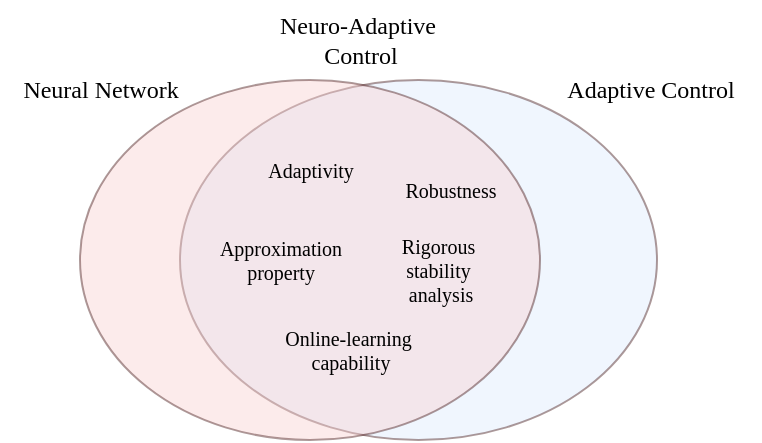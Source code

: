 <mxfile version="27.0.9">
  <diagram name="Page-1" id="c0MG-RBC0vRgcLwglr-d">
    <mxGraphModel dx="570" dy="344" grid="1" gridSize="10" guides="1" tooltips="1" connect="1" arrows="1" fold="1" page="1" pageScale="1" pageWidth="850" pageHeight="1100" math="1" shadow="0">
      <root>
        <mxCell id="0" />
        <mxCell id="1" parent="0" />
        <mxCell id="iG4seeKozecyQ6-5CU2t-3" value="Adaptive Control" style="text;html=1;align=center;verticalAlign=middle;resizable=0;points=[];autosize=1;strokeColor=none;fillColor=none;fontFamily=Times New Roman;" parent="1" vertex="1">
          <mxGeometry x="540" y="290" width="110" height="30" as="geometry" />
        </mxCell>
        <mxCell id="iG4seeKozecyQ6-5CU2t-6" value="" style="ellipse;whiteSpace=wrap;html=1;fillColor=#dae8fc;strokeColor=#330000;opacity=40;strokeWidth=1;" parent="1" vertex="1">
          <mxGeometry x="360" y="300" width="238.5" height="180" as="geometry" />
        </mxCell>
        <mxCell id="w0E36DQrHYyNoOT1IA7D-1" value="" style="ellipse;whiteSpace=wrap;html=1;fillColor=#f8cecc;strokeColor=#330000;opacity=40;strokeWidth=1;" vertex="1" parent="1">
          <mxGeometry x="310" y="300" width="230" height="180" as="geometry" />
        </mxCell>
        <mxCell id="UrFGi6wFs18K0bhvfEZ_-5" value="pics" style="" parent="0" />
        <mxCell id="UrFGi6wFs18K0bhvfEZ_-6" value="sigs" parent="0" />
        <mxCell id="UrFGi6wFs18K0bhvfEZ_-8" value="name" parent="0" />
        <mxCell id="UrFGi6wFs18K0bhvfEZ_-41" value="Neural Network" style="text;html=1;align=center;verticalAlign=middle;resizable=0;points=[];autosize=1;strokeColor=none;fillColor=none;fontFamily=Times New Roman;" parent="UrFGi6wFs18K0bhvfEZ_-8" vertex="1">
          <mxGeometry x="270" y="290" width="100" height="30" as="geometry" />
        </mxCell>
        <mxCell id="w0E36DQrHYyNoOT1IA7D-3" value="Neuro-Adaptive&amp;nbsp;&lt;div&gt;Control&lt;/div&gt;" style="text;html=1;align=center;verticalAlign=middle;resizable=0;points=[];autosize=1;strokeColor=none;fillColor=none;fontFamily=Times New Roman;" vertex="1" parent="UrFGi6wFs18K0bhvfEZ_-8">
          <mxGeometry x="400" y="260" width="100" height="40" as="geometry" />
        </mxCell>
        <mxCell id="w0E36DQrHYyNoOT1IA7D-4" value="Approximation&lt;div&gt;property&lt;/div&gt;" style="text;html=1;align=center;verticalAlign=middle;resizable=0;points=[];autosize=1;strokeColor=none;fillColor=none;fontFamily=Times New Roman;fontSize=10;" vertex="1" parent="UrFGi6wFs18K0bhvfEZ_-8">
          <mxGeometry x="370" y="370" width="80" height="40" as="geometry" />
        </mxCell>
        <mxCell id="w0E36DQrHYyNoOT1IA7D-5" value="Rigorous&amp;nbsp;&lt;div&gt;stability&amp;nbsp;&lt;div&gt;analysis&lt;/div&gt;&lt;/div&gt;" style="text;html=1;align=center;verticalAlign=middle;resizable=0;points=[];autosize=1;strokeColor=none;fillColor=none;fontFamily=Times New Roman;fontSize=10;" vertex="1" parent="UrFGi6wFs18K0bhvfEZ_-8">
          <mxGeometry x="460" y="370" width="60" height="50" as="geometry" />
        </mxCell>
        <mxCell id="w0E36DQrHYyNoOT1IA7D-6" value="Online-learning&amp;nbsp;&lt;div&gt;capability&lt;/div&gt;" style="text;html=1;align=center;verticalAlign=middle;resizable=0;points=[];autosize=1;strokeColor=none;fillColor=none;fontFamily=Times New Roman;fontSize=10;" vertex="1" parent="UrFGi6wFs18K0bhvfEZ_-8">
          <mxGeometry x="400" y="415" width="90" height="40" as="geometry" />
        </mxCell>
        <mxCell id="w0E36DQrHYyNoOT1IA7D-7" value="Adaptivity" style="text;html=1;align=center;verticalAlign=middle;resizable=0;points=[];autosize=1;strokeColor=none;fillColor=none;fontFamily=Times New Roman;fontSize=10;" vertex="1" parent="UrFGi6wFs18K0bhvfEZ_-8">
          <mxGeometry x="390" y="330" width="70" height="30" as="geometry" />
        </mxCell>
        <mxCell id="w0E36DQrHYyNoOT1IA7D-8" value="Robustness" style="text;html=1;align=center;verticalAlign=middle;resizable=0;points=[];autosize=1;strokeColor=none;fillColor=none;fontFamily=Times New Roman;fontSize=10;" vertex="1" parent="UrFGi6wFs18K0bhvfEZ_-8">
          <mxGeometry x="460" y="340" width="70" height="30" as="geometry" />
        </mxCell>
        <mxCell id="UrFGi6wFs18K0bhvfEZ_-7" value="math" parent="0" />
      </root>
    </mxGraphModel>
  </diagram>
</mxfile>

